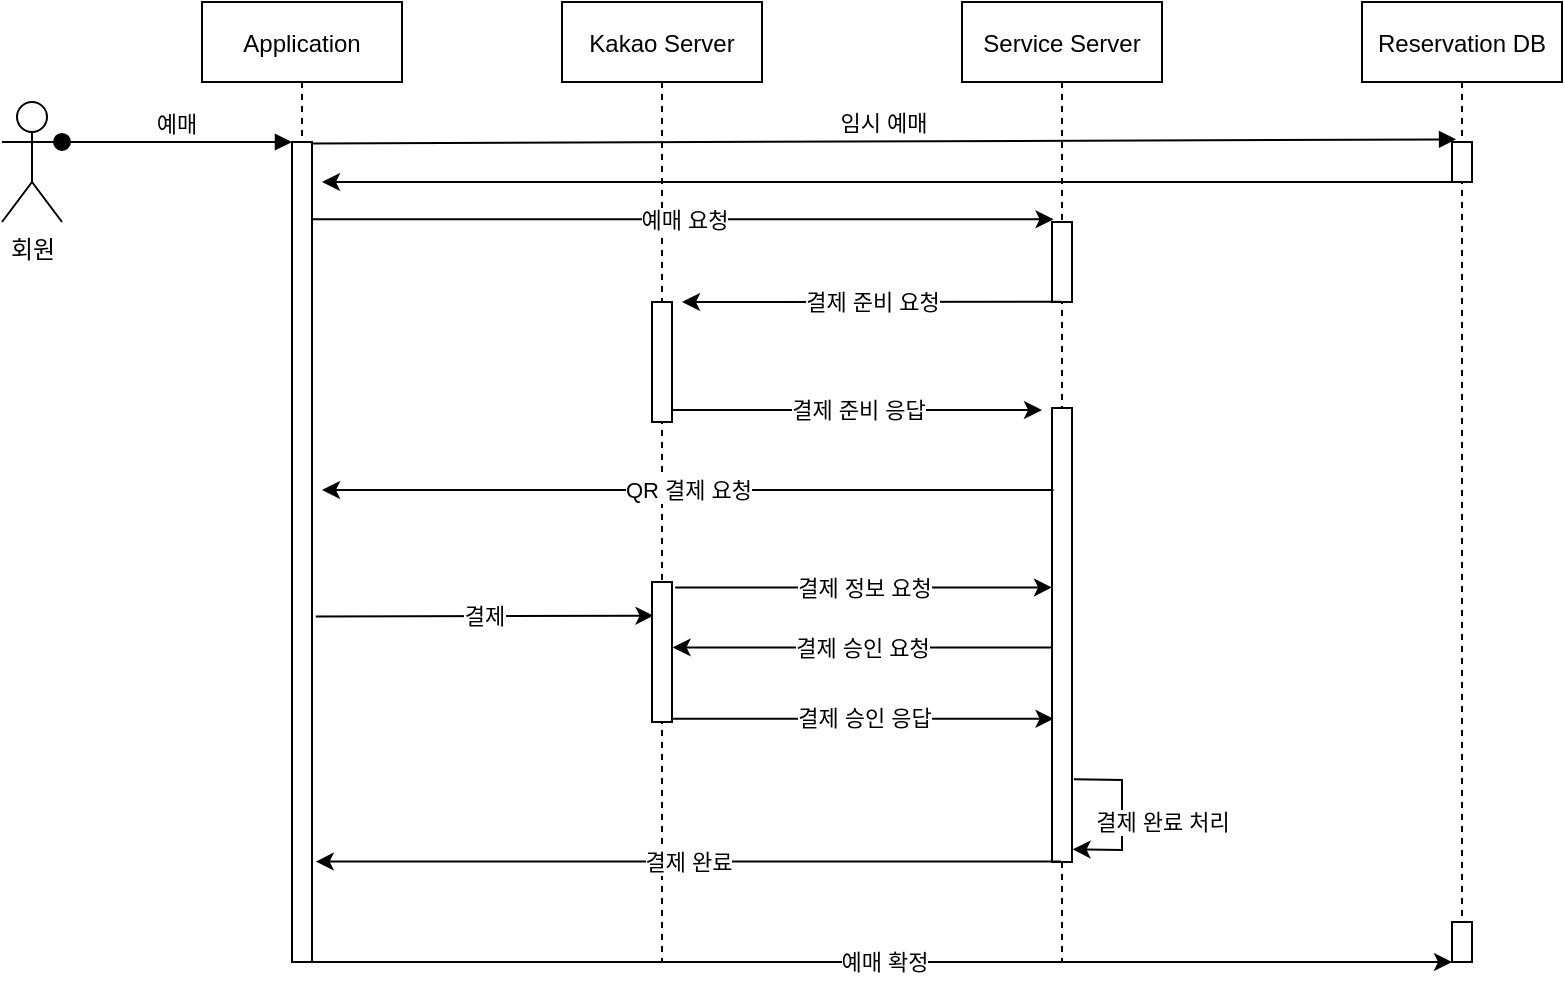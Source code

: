 <mxfile version="16.2.6" type="github">
  <diagram id="kgpKYQtTHZ0yAKxKKP6v" name="Page-1">
    <mxGraphModel dx="1071" dy="515" grid="1" gridSize="10" guides="1" tooltips="1" connect="1" arrows="1" fold="1" page="1" pageScale="1" pageWidth="850" pageHeight="1100" math="0" shadow="0">
      <root>
        <mxCell id="0" />
        <mxCell id="1" parent="0" />
        <mxCell id="3nuBFxr9cyL0pnOWT2aG-1" value="Application" style="shape=umlLifeline;perimeter=lifelinePerimeter;container=1;collapsible=0;recursiveResize=0;rounded=0;shadow=0;strokeWidth=1;" parent="1" vertex="1">
          <mxGeometry x="120" y="80" width="100" height="480" as="geometry" />
        </mxCell>
        <mxCell id="3nuBFxr9cyL0pnOWT2aG-2" value="" style="points=[];perimeter=orthogonalPerimeter;rounded=0;shadow=0;strokeWidth=1;" parent="3nuBFxr9cyL0pnOWT2aG-1" vertex="1">
          <mxGeometry x="45" y="70" width="10" height="410" as="geometry" />
        </mxCell>
        <mxCell id="3nuBFxr9cyL0pnOWT2aG-5" value="Kakao Server" style="shape=umlLifeline;perimeter=lifelinePerimeter;container=1;collapsible=0;recursiveResize=0;rounded=0;shadow=0;strokeWidth=1;" parent="1" vertex="1">
          <mxGeometry x="300" y="80" width="100" height="480" as="geometry" />
        </mxCell>
        <mxCell id="3nuBFxr9cyL0pnOWT2aG-6" value="" style="points=[];perimeter=orthogonalPerimeter;rounded=0;shadow=0;strokeWidth=1;" parent="3nuBFxr9cyL0pnOWT2aG-5" vertex="1">
          <mxGeometry x="45" y="150" width="10" height="60" as="geometry" />
        </mxCell>
        <mxCell id="hIWwmgVT_ScR9MW9IXAg-19" value="" style="points=[];perimeter=orthogonalPerimeter;rounded=0;shadow=0;strokeWidth=1;" vertex="1" parent="3nuBFxr9cyL0pnOWT2aG-5">
          <mxGeometry x="45" y="290" width="10" height="70" as="geometry" />
        </mxCell>
        <mxCell id="3nuBFxr9cyL0pnOWT2aG-8" value="임시 예매" style="verticalAlign=bottom;endArrow=block;shadow=0;strokeWidth=1;entryX=0.204;entryY=-0.067;entryDx=0;entryDy=0;entryPerimeter=0;" parent="1" target="hIWwmgVT_ScR9MW9IXAg-4" edge="1">
          <mxGeometry relative="1" as="geometry">
            <mxPoint x="175" y="150.7" as="sourcePoint" />
            <mxPoint x="740" y="151" as="targetPoint" />
          </mxGeometry>
        </mxCell>
        <mxCell id="hIWwmgVT_ScR9MW9IXAg-1" value="Service Server" style="shape=umlLifeline;perimeter=lifelinePerimeter;container=1;collapsible=0;recursiveResize=0;rounded=0;shadow=0;strokeWidth=1;" vertex="1" parent="1">
          <mxGeometry x="500" y="80" width="100" height="480" as="geometry" />
        </mxCell>
        <mxCell id="hIWwmgVT_ScR9MW9IXAg-11" value="" style="points=[];perimeter=orthogonalPerimeter;rounded=0;shadow=0;strokeWidth=1;" vertex="1" parent="hIWwmgVT_ScR9MW9IXAg-1">
          <mxGeometry x="45" y="110" width="10" height="40" as="geometry" />
        </mxCell>
        <mxCell id="hIWwmgVT_ScR9MW9IXAg-2" value="" style="points=[];perimeter=orthogonalPerimeter;rounded=0;shadow=0;strokeWidth=1;" vertex="1" parent="hIWwmgVT_ScR9MW9IXAg-1">
          <mxGeometry x="45" y="203" width="10" height="227" as="geometry" />
        </mxCell>
        <mxCell id="hIWwmgVT_ScR9MW9IXAg-15" value="결제 준비 응답" style="endArrow=classic;html=1;rounded=0;" edge="1" parent="hIWwmgVT_ScR9MW9IXAg-1">
          <mxGeometry width="50" height="50" relative="1" as="geometry">
            <mxPoint x="-145" y="204" as="sourcePoint" />
            <mxPoint x="40" y="204" as="targetPoint" />
          </mxGeometry>
        </mxCell>
        <mxCell id="hIWwmgVT_ScR9MW9IXAg-26" value="결제 완료 처리" style="endArrow=classic;html=1;rounded=0;exitX=1.092;exitY=0.818;exitDx=0;exitDy=0;exitPerimeter=0;entryX=1.029;entryY=0.972;entryDx=0;entryDy=0;entryPerimeter=0;" edge="1" parent="hIWwmgVT_ScR9MW9IXAg-1" source="hIWwmgVT_ScR9MW9IXAg-2" target="hIWwmgVT_ScR9MW9IXAg-2">
          <mxGeometry x="0.076" y="20" width="50" height="50" relative="1" as="geometry">
            <mxPoint x="60" y="410" as="sourcePoint" />
            <mxPoint x="110" y="430" as="targetPoint" />
            <Array as="points">
              <mxPoint x="80" y="389" />
              <mxPoint x="80" y="424" />
            </Array>
            <mxPoint as="offset" />
          </mxGeometry>
        </mxCell>
        <mxCell id="hIWwmgVT_ScR9MW9IXAg-3" value="Reservation DB" style="shape=umlLifeline;perimeter=lifelinePerimeter;container=1;collapsible=0;recursiveResize=0;rounded=0;shadow=0;strokeWidth=1;" vertex="1" parent="1">
          <mxGeometry x="700" y="80" width="100" height="480" as="geometry" />
        </mxCell>
        <mxCell id="hIWwmgVT_ScR9MW9IXAg-4" value="" style="points=[];perimeter=orthogonalPerimeter;rounded=0;shadow=0;strokeWidth=1;" vertex="1" parent="hIWwmgVT_ScR9MW9IXAg-3">
          <mxGeometry x="45" y="70" width="10" height="20" as="geometry" />
        </mxCell>
        <mxCell id="hIWwmgVT_ScR9MW9IXAg-29" value="" style="points=[];perimeter=orthogonalPerimeter;rounded=0;shadow=0;strokeWidth=1;" vertex="1" parent="hIWwmgVT_ScR9MW9IXAg-3">
          <mxGeometry x="45" y="460" width="10" height="20" as="geometry" />
        </mxCell>
        <mxCell id="hIWwmgVT_ScR9MW9IXAg-30" value="예매 확정" style="endArrow=classic;html=1;rounded=0;" edge="1" parent="hIWwmgVT_ScR9MW9IXAg-3">
          <mxGeometry width="50" height="50" relative="1" as="geometry">
            <mxPoint x="-524.5" y="480" as="sourcePoint" />
            <mxPoint x="45" y="480" as="targetPoint" />
          </mxGeometry>
        </mxCell>
        <mxCell id="hIWwmgVT_ScR9MW9IXAg-5" value="회원" style="shape=umlActor;verticalLabelPosition=bottom;verticalAlign=top;html=1;outlineConnect=0;" vertex="1" parent="1">
          <mxGeometry x="20" y="130" width="30" height="60" as="geometry" />
        </mxCell>
        <mxCell id="3nuBFxr9cyL0pnOWT2aG-3" value="예매" style="verticalAlign=bottom;startArrow=oval;endArrow=block;startSize=8;shadow=0;strokeWidth=1;exitX=1;exitY=0.333;exitDx=0;exitDy=0;exitPerimeter=0;" parent="1" target="3nuBFxr9cyL0pnOWT2aG-2" edge="1" source="hIWwmgVT_ScR9MW9IXAg-5">
          <mxGeometry relative="1" as="geometry">
            <mxPoint x="80" y="140" as="sourcePoint" />
          </mxGeometry>
        </mxCell>
        <mxCell id="hIWwmgVT_ScR9MW9IXAg-12" value="" style="endArrow=classic;html=1;rounded=0;" edge="1" parent="1">
          <mxGeometry width="50" height="50" relative="1" as="geometry">
            <mxPoint x="745" y="170" as="sourcePoint" />
            <mxPoint x="180" y="170" as="targetPoint" />
          </mxGeometry>
        </mxCell>
        <mxCell id="hIWwmgVT_ScR9MW9IXAg-13" value="예매 요청" style="endArrow=classic;html=1;rounded=0;entryX=0.077;entryY=-0.034;entryDx=0;entryDy=0;entryPerimeter=0;" edge="1" parent="1" source="3nuBFxr9cyL0pnOWT2aG-2" target="hIWwmgVT_ScR9MW9IXAg-11">
          <mxGeometry width="50" height="50" relative="1" as="geometry">
            <mxPoint x="390" y="240" as="sourcePoint" />
            <mxPoint x="440" y="190" as="targetPoint" />
          </mxGeometry>
        </mxCell>
        <mxCell id="hIWwmgVT_ScR9MW9IXAg-14" value="결제 준비 요청" style="endArrow=classic;html=1;rounded=0;" edge="1" parent="1">
          <mxGeometry width="50" height="50" relative="1" as="geometry">
            <mxPoint x="549.5" y="229.86" as="sourcePoint" />
            <mxPoint x="360" y="230" as="targetPoint" />
          </mxGeometry>
        </mxCell>
        <mxCell id="hIWwmgVT_ScR9MW9IXAg-16" value="QR 결제 요청" style="endArrow=classic;html=1;rounded=0;exitX=0.077;exitY=0.194;exitDx=0;exitDy=0;exitPerimeter=0;" edge="1" parent="1">
          <mxGeometry width="50" height="50" relative="1" as="geometry">
            <mxPoint x="545.77" y="324.04" as="sourcePoint" />
            <mxPoint x="180" y="324" as="targetPoint" />
          </mxGeometry>
        </mxCell>
        <mxCell id="hIWwmgVT_ScR9MW9IXAg-20" value="결제" style="endArrow=classic;html=1;rounded=0;exitX=1.188;exitY=0.725;exitDx=0;exitDy=0;exitPerimeter=0;entryX=0.077;entryY=0.047;entryDx=0;entryDy=0;entryPerimeter=0;" edge="1" parent="1">
          <mxGeometry width="50" height="50" relative="1" as="geometry">
            <mxPoint x="176.88" y="387.25" as="sourcePoint" />
            <mxPoint x="345.77" y="386.82" as="targetPoint" />
          </mxGeometry>
        </mxCell>
        <mxCell id="hIWwmgVT_ScR9MW9IXAg-21" value="결제 정보 요청" style="endArrow=classic;html=1;rounded=0;exitX=1.156;exitY=0.195;exitDx=0;exitDy=0;exitPerimeter=0;" edge="1" parent="1">
          <mxGeometry width="50" height="50" relative="1" as="geometry">
            <mxPoint x="356.56" y="372.7" as="sourcePoint" />
            <mxPoint x="545" y="372.7" as="targetPoint" />
          </mxGeometry>
        </mxCell>
        <mxCell id="hIWwmgVT_ScR9MW9IXAg-24" value="결제 승인 요청" style="endArrow=classic;html=1;rounded=0;entryX=1.029;entryY=0.467;entryDx=0;entryDy=0;entryPerimeter=0;" edge="1" parent="1" source="hIWwmgVT_ScR9MW9IXAg-2" target="hIWwmgVT_ScR9MW9IXAg-19">
          <mxGeometry width="50" height="50" relative="1" as="geometry">
            <mxPoint x="420" y="300" as="sourcePoint" />
            <mxPoint x="360" y="404" as="targetPoint" />
          </mxGeometry>
        </mxCell>
        <mxCell id="hIWwmgVT_ScR9MW9IXAg-25" value="결제 승인 응답" style="endArrow=classic;html=1;rounded=0;entryX=0.077;entryY=0.915;entryDx=0;entryDy=0;entryPerimeter=0;" edge="1" parent="1" source="hIWwmgVT_ScR9MW9IXAg-19">
          <mxGeometry width="50" height="50" relative="1" as="geometry">
            <mxPoint x="360" y="438" as="sourcePoint" />
            <mxPoint x="545.77" y="438.4" as="targetPoint" />
          </mxGeometry>
        </mxCell>
        <mxCell id="hIWwmgVT_ScR9MW9IXAg-27" value="결제 완료" style="endArrow=classic;html=1;rounded=0;entryX=1.188;entryY=0.88;entryDx=0;entryDy=0;entryPerimeter=0;" edge="1" parent="1">
          <mxGeometry width="50" height="50" relative="1" as="geometry">
            <mxPoint x="549.5" y="509.8" as="sourcePoint" />
            <mxPoint x="176.88" y="509.8" as="targetPoint" />
          </mxGeometry>
        </mxCell>
      </root>
    </mxGraphModel>
  </diagram>
</mxfile>
